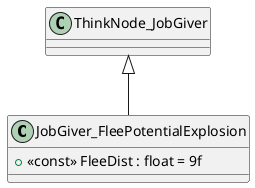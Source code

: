 @startuml
class JobGiver_FleePotentialExplosion {
    + <<const>> FleeDist : float = 9f
}
ThinkNode_JobGiver <|-- JobGiver_FleePotentialExplosion
@enduml

